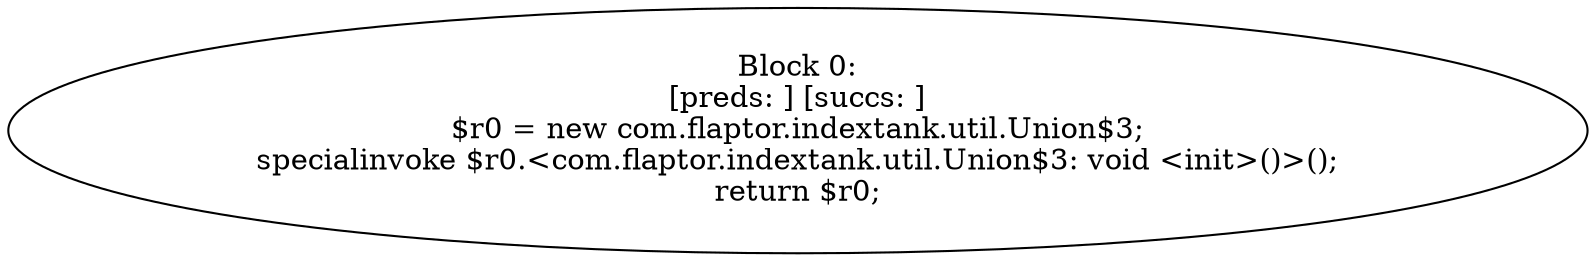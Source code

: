 digraph "unitGraph" {
    "Block 0:
[preds: ] [succs: ]
$r0 = new com.flaptor.indextank.util.Union$3;
specialinvoke $r0.<com.flaptor.indextank.util.Union$3: void <init>()>();
return $r0;
"
}
